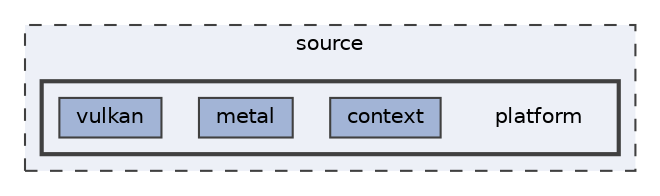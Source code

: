 digraph "source/platform"
{
 // LATEX_PDF_SIZE
  bgcolor="transparent";
  edge [fontname=Helvetica,fontsize=10,labelfontname=Helvetica,labelfontsize=10];
  node [fontname=Helvetica,fontsize=10,shape=box,height=0.2,width=0.4];
  compound=true
  subgraph clusterdir_b2f33c71d4aa5e7af42a1ca61ff5af1b {
    graph [ bgcolor="#edf0f7", pencolor="grey25", label="source", fontname=Helvetica,fontsize=10 style="filled,dashed", URL="dir_b2f33c71d4aa5e7af42a1ca61ff5af1b.html",tooltip=""]
  subgraph clusterdir_deecb1fcc82e0608460c467d95c3be6b {
    graph [ bgcolor="#edf0f7", pencolor="grey25", label="", fontname=Helvetica,fontsize=10 style="filled,bold", URL="dir_deecb1fcc82e0608460c467d95c3be6b.html",tooltip=""]
    dir_deecb1fcc82e0608460c467d95c3be6b [shape=plaintext, label="platform"];
  dir_5292ecce74e1ca9cac8c304fdc54fe4d [label="context", fillcolor="#a2b4d6", color="grey25", style="filled", URL="dir_5292ecce74e1ca9cac8c304fdc54fe4d.html",tooltip=""];
  dir_67eb862d48d3d7cd111609031dac7946 [label="metal", fillcolor="#a2b4d6", color="grey25", style="filled", URL="dir_67eb862d48d3d7cd111609031dac7946.html",tooltip=""];
  dir_eeeb95dc6944cb3d5d4f14f3fbd473a8 [label="vulkan", fillcolor="#a2b4d6", color="grey25", style="filled", URL="dir_eeeb95dc6944cb3d5d4f14f3fbd473a8.html",tooltip=""];
  }
  }
}
